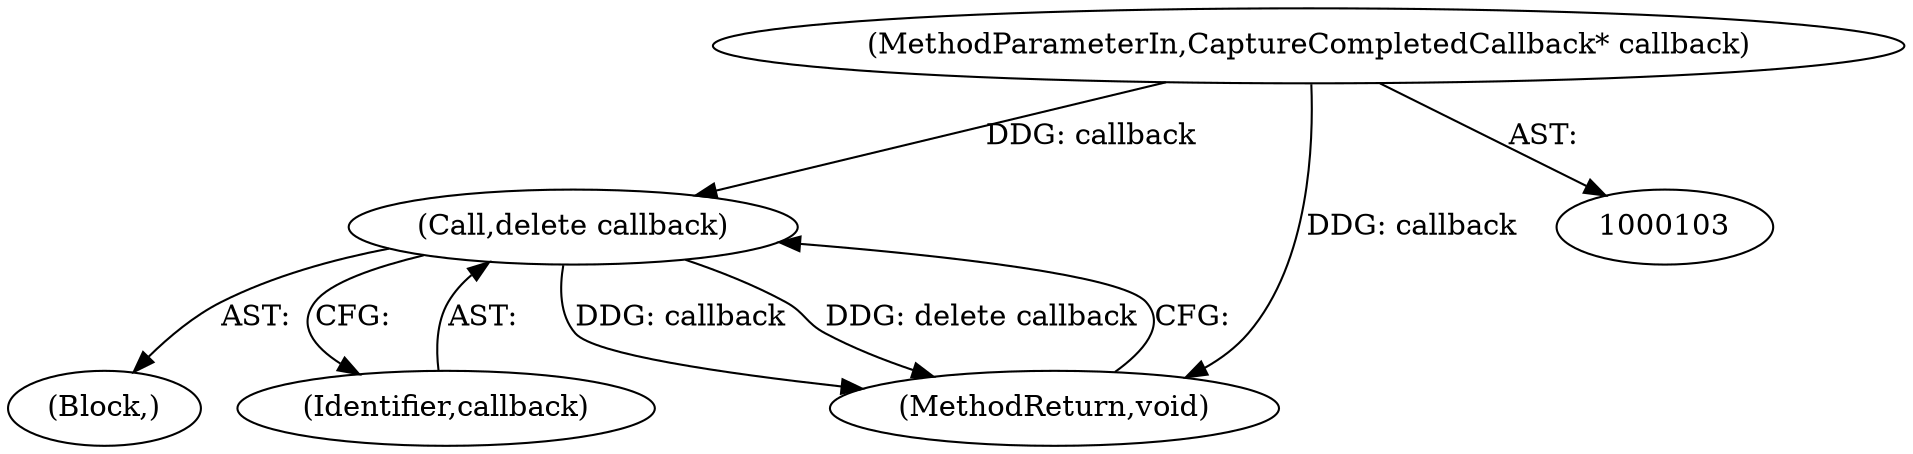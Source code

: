 digraph "0_Chrome_108a923ac784e62ca84b45cb6241f77a942e233a@pointer" {
"1000104" [label="(MethodParameterIn,CaptureCompletedCallback* callback)"];
"1000205" [label="(Call,delete callback)"];
"1000205" [label="(Call,delete callback)"];
"1000105" [label="(Block,)"];
"1000206" [label="(Identifier,callback)"];
"1000104" [label="(MethodParameterIn,CaptureCompletedCallback* callback)"];
"1000207" [label="(MethodReturn,void)"];
"1000104" -> "1000103"  [label="AST: "];
"1000104" -> "1000207"  [label="DDG: callback"];
"1000104" -> "1000205"  [label="DDG: callback"];
"1000205" -> "1000105"  [label="AST: "];
"1000205" -> "1000206"  [label="CFG: "];
"1000206" -> "1000205"  [label="AST: "];
"1000207" -> "1000205"  [label="CFG: "];
"1000205" -> "1000207"  [label="DDG: callback"];
"1000205" -> "1000207"  [label="DDG: delete callback"];
}
